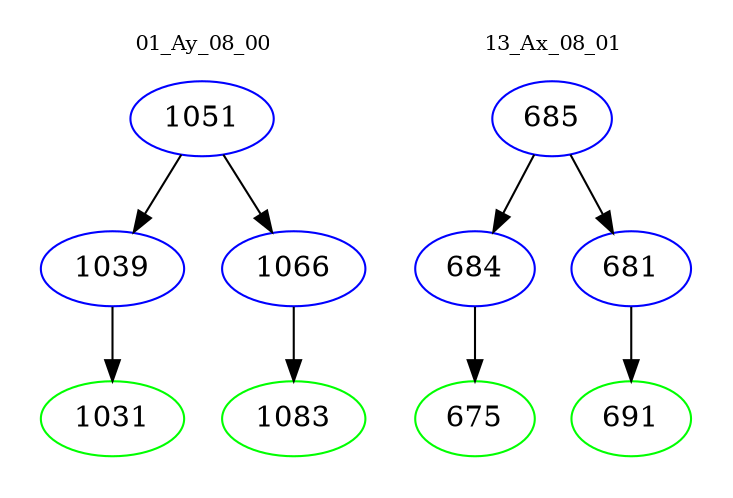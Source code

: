 digraph{
subgraph cluster_0 {
color = white
label = "01_Ay_08_00";
fontsize=10;
T0_1051 [label="1051", color="blue"]
T0_1051 -> T0_1039 [color="black"]
T0_1039 [label="1039", color="blue"]
T0_1039 -> T0_1031 [color="black"]
T0_1031 [label="1031", color="green"]
T0_1051 -> T0_1066 [color="black"]
T0_1066 [label="1066", color="blue"]
T0_1066 -> T0_1083 [color="black"]
T0_1083 [label="1083", color="green"]
}
subgraph cluster_1 {
color = white
label = "13_Ax_08_01";
fontsize=10;
T1_685 [label="685", color="blue"]
T1_685 -> T1_684 [color="black"]
T1_684 [label="684", color="blue"]
T1_684 -> T1_675 [color="black"]
T1_675 [label="675", color="green"]
T1_685 -> T1_681 [color="black"]
T1_681 [label="681", color="blue"]
T1_681 -> T1_691 [color="black"]
T1_691 [label="691", color="green"]
}
}
